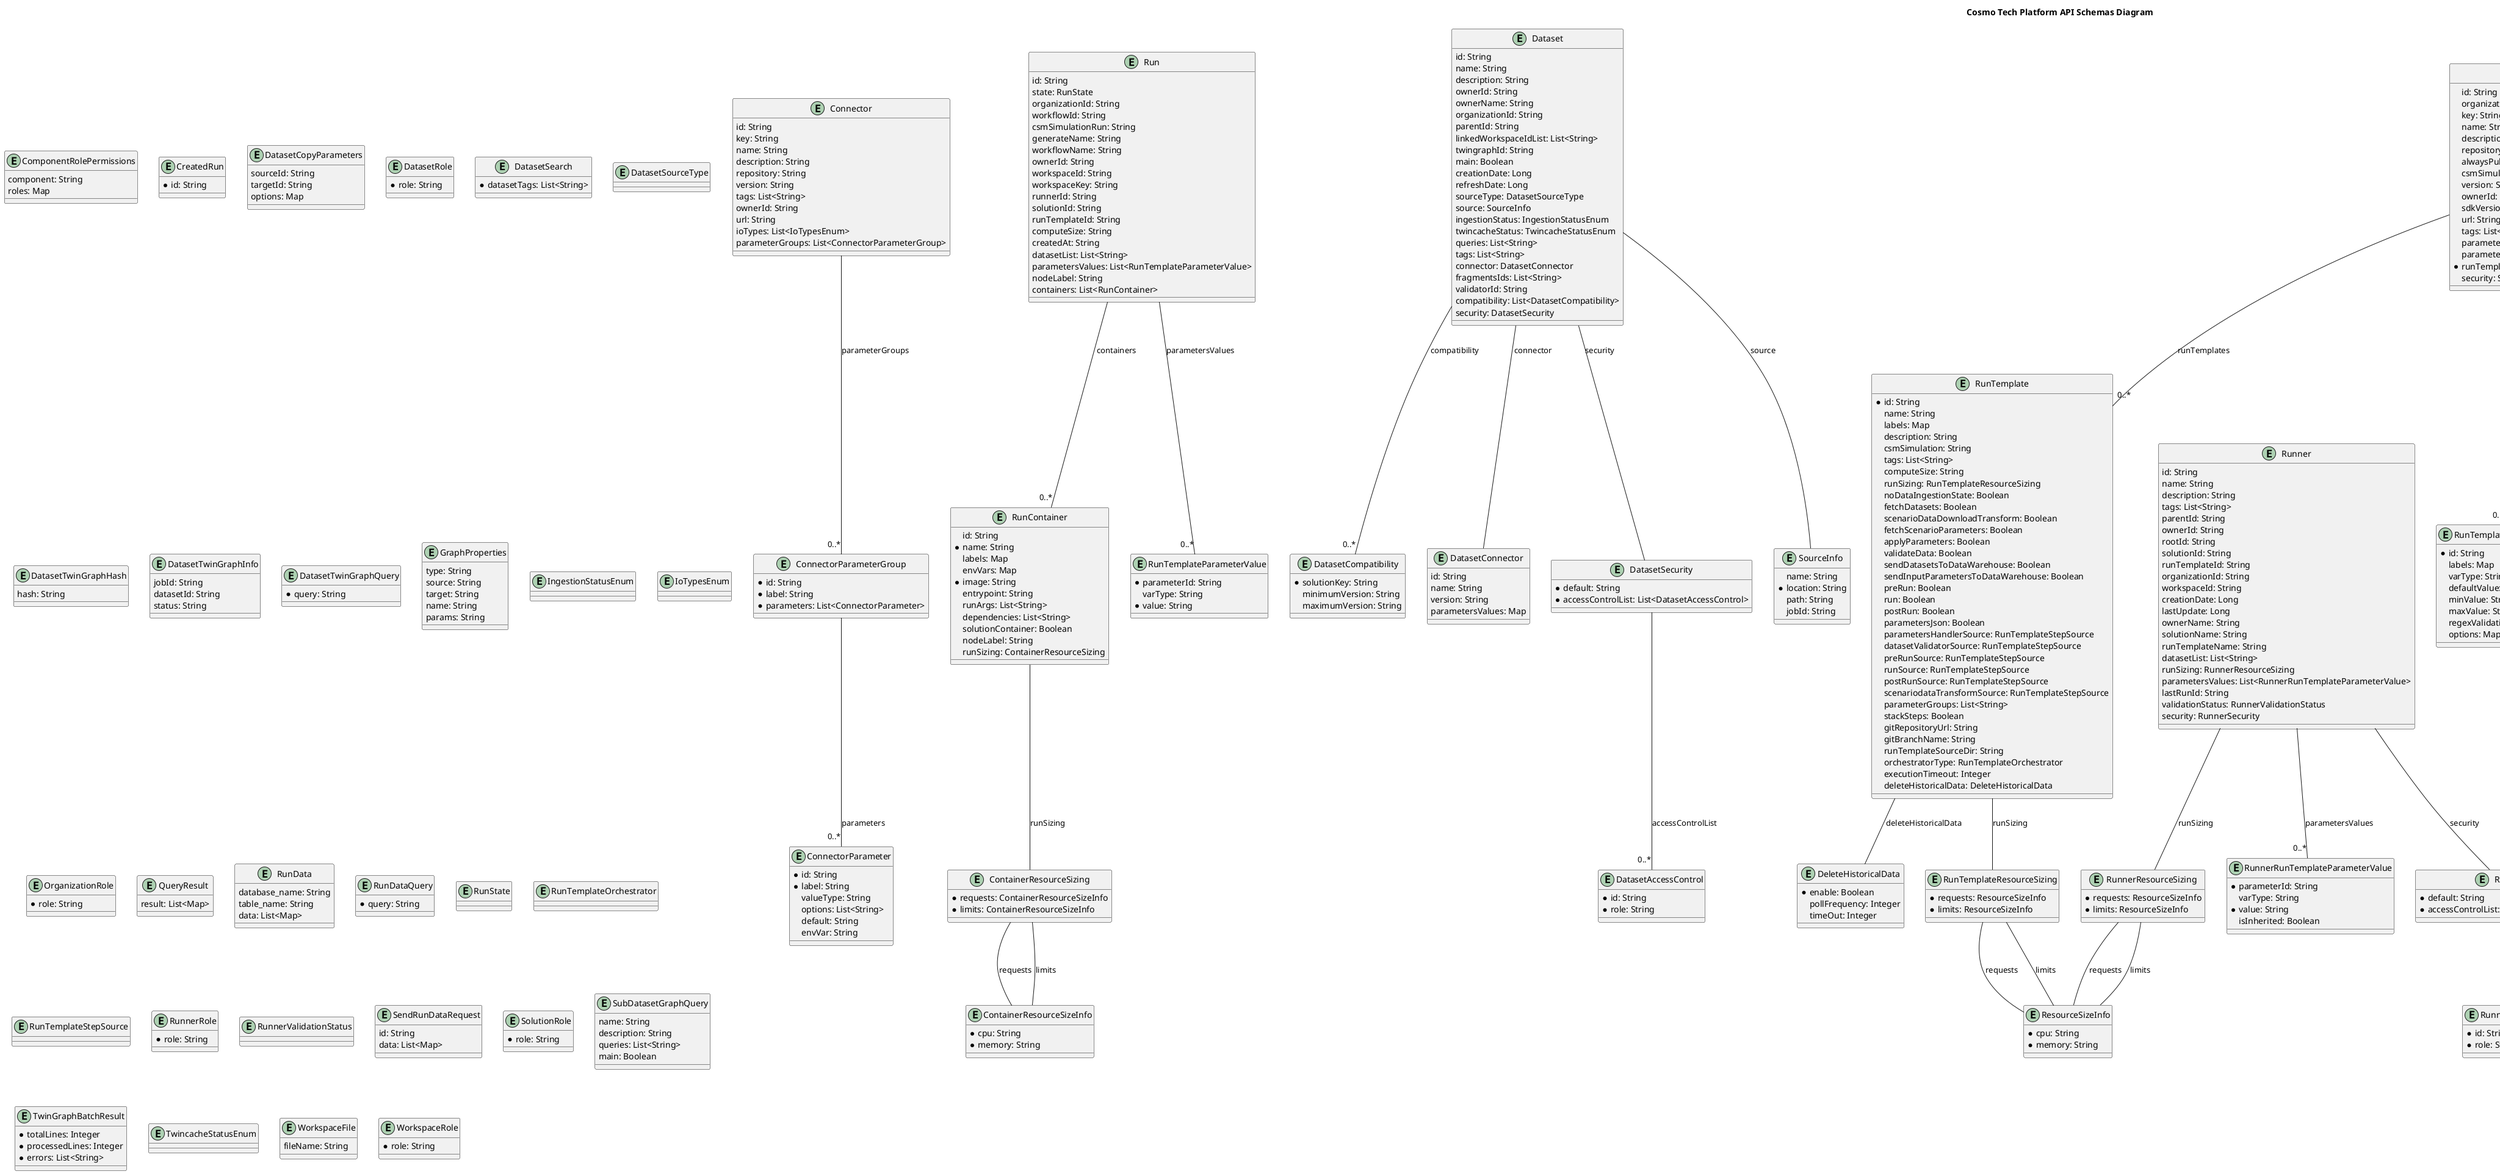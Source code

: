 @startuml

title Cosmo Tech Platform API Schemas Diagram

entity ComponentRolePermissions {
    component: String
    roles: Map
}

entity Connector {
    id: String
    key: String
    name: String
    description: String
    repository: String
    version: String
    tags: List<String>
    ownerId: String
    url: String
    ioTypes: List<IoTypesEnum>
    parameterGroups: List<ConnectorParameterGroup>
}

entity ConnectorParameter {
    * id: String
    * label: String
    valueType: String
    options: List<String>
    default: String
    envVar: String
}

entity ConnectorParameterGroup {
    * id: String
    * label: String
    * parameters: List<ConnectorParameter>
}

entity ContainerResourceSizeInfo {
    * cpu: String
    * memory: String
}

entity ContainerResourceSizing {
    * requests: ContainerResourceSizeInfo
    * limits: ContainerResourceSizeInfo
}

entity CreatedRun {
    * id: String
}

entity Dataset {
    id: String
    name: String
    description: String
    ownerId: String
    ownerName: String
    organizationId: String
    parentId: String
    linkedWorkspaceIdList: List<String>
    twingraphId: String
    main: Boolean
    creationDate: Long
    refreshDate: Long
    sourceType: DatasetSourceType
    source: SourceInfo
    ingestionStatus: IngestionStatusEnum
    twincacheStatus: TwincacheStatusEnum
    queries: List<String>
    tags: List<String>
    connector: DatasetConnector
    fragmentsIds: List<String>
    validatorId: String
    compatibility: List<DatasetCompatibility>
    security: DatasetSecurity
}

entity DatasetAccessControl {
    * id: String
    * role: String
}

entity DatasetCompatibility {
    * solutionKey: String
    minimumVersion: String
    maximumVersion: String
}

entity DatasetConnector {
    id: String
    name: String
    version: String
    parametersValues: Map
}

entity DatasetCopyParameters {
    sourceId: String
    targetId: String
    options: Map
}

entity DatasetRole {
    * role: String
}

entity DatasetSearch {
    * datasetTags: List<String>
}

entity DatasetSecurity {
    * default: String
    * accessControlList: List<DatasetAccessControl>
}

entity DatasetSourceType {
}

entity DatasetTwinGraphHash {
    hash: String
}

entity DatasetTwinGraphInfo {
    jobId: String
    datasetId: String
    status: String
}

entity DatasetTwinGraphQuery {
    * query: String
}

entity DeleteHistoricalData {
    * enable: Boolean
    pollFrequency: Integer
    timeOut: Integer
}

entity FileUploadMetadata {
    name: String
    size: Integer
}

entity FileUploadValidation {
    nodes: List<FileUploadMetadata>
    edges: List<FileUploadMetadata>
}

entity GraphProperties {
    type: String
    source: String
    target: String
    name: String
    params: String
}

entity IngestionStatusEnum {
}

entity IoTypesEnum {
}

entity Organization {
    id: String
    name: String
    ownerId: String
    security: OrganizationSecurity
}

entity OrganizationAccessControl {
    * id: String
    * role: String
}

entity OrganizationRole {
    * role: String
}

entity OrganizationSecurity {
    * default: String
    * accessControlList: List<OrganizationAccessControl>
}

entity QueryResult {
    result: List<Map>
}

entity ResourceSizeInfo {
    * cpu: String
    * memory: String
}

entity Run {
    id: String
    state: RunState
    organizationId: String
    workflowId: String
    csmSimulationRun: String
    generateName: String
    workflowName: String
    ownerId: String
    workspaceId: String
    workspaceKey: String
    runnerId: String
    solutionId: String
    runTemplateId: String
    computeSize: String
    createdAt: String
    datasetList: List<String>
    parametersValues: List<RunTemplateParameterValue>
    nodeLabel: String
    containers: List<RunContainer>
}

entity RunContainer {
    id: String
    * name: String
    labels: Map
    envVars: Map
    * image: String
    entrypoint: String
    runArgs: List<String>
    dependencies: List<String>
    solutionContainer: Boolean
    nodeLabel: String
    runSizing: ContainerResourceSizing
}

entity RunData {
    database_name: String
    table_name: String
    data: List<Map>
}

entity RunDataQuery {
    * query: String
}

entity RunLogs {
    * runId: String
    * logs: List<RunLogsEntry>
}

entity RunLogsEntry {
    * line: String
}

entity RunResourceRequested {
    cpu: Long
    memory: Long
}

entity RunState {
}

entity RunStatus {
    id: String
    organizationId: String
    workspaceId: String
    runnerId: String
    workflowId: String
    workflowName: String
    startTime: String
    endTime: String
    phase: String
    progress: String
    message: String
    estimatedDuration: Integer
    nodes: List<RunStatusNode>
    state: RunState
}

entity RunStatusNode {
    id: String
    name: String
    containerName: String
    outboundNodes: List<String>
    resourcesDuration: RunResourceRequested
    estimatedDuration: Integer
    hostNodeName: String
    message: String
    phase: String
    progress: String
    startTime: String
    endTime: String
}

entity RunTemplate {
    * id: String
    name: String
    labels: Map
    description: String
    csmSimulation: String
    tags: List<String>
    computeSize: String
    runSizing: RunTemplateResourceSizing
    noDataIngestionState: Boolean
    fetchDatasets: Boolean
    scenarioDataDownloadTransform: Boolean
    fetchScenarioParameters: Boolean
    applyParameters: Boolean
    validateData: Boolean
    sendDatasetsToDataWarehouse: Boolean
    sendInputParametersToDataWarehouse: Boolean
    preRun: Boolean
    run: Boolean
    postRun: Boolean
    parametersJson: Boolean
    parametersHandlerSource: RunTemplateStepSource
    datasetValidatorSource: RunTemplateStepSource
    preRunSource: RunTemplateStepSource
    runSource: RunTemplateStepSource
    postRunSource: RunTemplateStepSource
    scenariodataTransformSource: RunTemplateStepSource
    parameterGroups: List<String>
    stackSteps: Boolean
    gitRepositoryUrl: String
    gitBranchName: String
    runTemplateSourceDir: String
    orchestratorType: RunTemplateOrchestrator
    executionTimeout: Integer
    deleteHistoricalData: DeleteHistoricalData
}

entity RunTemplateOrchestrator {
}

entity RunTemplateParameter {
    * id: String
    labels: Map
    varType: String
    defaultValue: String
    minValue: String
    maxValue: String
    regexValidation: String
    options: Map
}

entity RunTemplateParameterGroup {
    * id: String
    labels: Map
    isTable: Boolean
    options: Map
    parentId: String
    parameters: List<String>
}

entity RunTemplateParameterValue {
    * parameterId: String
    varType: String
    * value: String
}

entity RunTemplateResourceSizing {
    * requests: ResourceSizeInfo
    * limits: ResourceSizeInfo
}

entity RunTemplateStepSource {
}

entity Runner {
    id: String
    name: String
    description: String
    tags: List<String>
    parentId: String
    ownerId: String
    rootId: String
    solutionId: String
    runTemplateId: String
    organizationId: String
    workspaceId: String
    creationDate: Long
    lastUpdate: Long
    ownerName: String
    solutionName: String
    runTemplateName: String
    datasetList: List<String>
    runSizing: RunnerResourceSizing
    parametersValues: List<RunnerRunTemplateParameterValue>
    lastRunId: String
    validationStatus: RunnerValidationStatus
    security: RunnerSecurity
}

entity RunnerAccessControl {
    * id: String
    * role: String
}

entity RunnerResourceSizing {
    * requests: ResourceSizeInfo
    * limits: ResourceSizeInfo
}

entity RunnerRole {
    * role: String
}

entity RunnerRunTemplateParameterValue {
    * parameterId: String
    varType: String
    * value: String
    isInherited: Boolean
}

entity RunnerSecurity {
    * default: String
    * accessControlList: List<RunnerAccessControl>
}

entity RunnerValidationStatus {
}

entity SendRunDataRequest {
    id: String
    data: List<Map>
}

entity Solution {
    id: String
    organizationId: String
    key: String
    name: String
    description: String
    repository: String
    alwaysPull: Boolean
    csmSimulator: String
    version: String
    ownerId: String
    sdkVersion: String
    url: String
    tags: List<String>
    parameters: List<RunTemplateParameter>
    parameterGroups: List<RunTemplateParameterGroup>
    * runTemplates: List<RunTemplate>
    security: SolutionSecurity
}

entity SolutionAccessControl {
    * id: String
    * role: String
}

entity SolutionRole {
    * role: String
}

entity SolutionSecurity {
    * default: String
    * accessControlList: List<SolutionAccessControl>
}

entity SourceInfo {
    name: String
    * location: String
    path: String
    jobId: String
}

entity SubDatasetGraphQuery {
    name: String
    description: String
    queries: List<String>
    main: Boolean
}

entity TwinGraphBatchResult {
    * totalLines: Integer
    * processedLines: Integer
    * errors: List<String>
}

entity TwincacheStatusEnum {
}

entity Workspace {
    id: String
    organizationId: String
    * key: String
    * name: String
    description: String
    linkedDatasetIdList: List<String>
    version: String
    tags: List<String>
    ownerId: String
    * solution: WorkspaceSolution
    webApp: WorkspaceWebApp
    sendInputToDataWarehouse: Boolean
    useDedicatedEventHubNamespace: Boolean
    dedicatedEventHubSasKeyName: String
    dedicatedEventHubAuthenticationStrategy: String
    sendScenarioRunToEventHub: Boolean
    sendScenarioMetadataToEventHub: Boolean
    datasetCopy: Boolean
    security: WorkspaceSecurity
}

entity WorkspaceAccessControl {
    * id: String
    * role: String
}

entity WorkspaceFile {
    fileName: String
}

entity WorkspaceRole {
    * role: String
}

entity WorkspaceSecurity {
    * default: String
    * accessControlList: List<WorkspaceAccessControl>
}

entity WorkspaceSolution {
    solutionId: String
    runTemplateFilter: List<String>
    defaultRunTemplateDataset: Map
}

entity WorkspaceWebApp {
    * url: String
    iframes: Map
    options: Map
}


RunTemplateResourceSizing -- ResourceSizeInfo : requests
RunTemplateResourceSizing -- ResourceSizeInfo : limits
DatasetSecurity -- "0..*" DatasetAccessControl : accessControlList
ContainerResourceSizing -- ContainerResourceSizeInfo : requests
ContainerResourceSizing -- ContainerResourceSizeInfo : limits
SolutionSecurity -- "0..*" SolutionAccessControl : accessControlList
RunLogs -- "0..*" RunLogsEntry : logs
WorkspaceSecurity -- "0..*" WorkspaceAccessControl : accessControlList
ConnectorParameterGroup -- "0..*" ConnectorParameter : parameters
RunContainer -- ContainerResourceSizing : runSizing
Connector -- "0..*" ConnectorParameterGroup : parameterGroups
Runner -- RunnerResourceSizing : runSizing
Runner -- "0..*" RunnerRunTemplateParameterValue : parametersValues
Runner -- RunnerSecurity : security
Organization -- OrganizationSecurity : security
RunStatus -- "0..*" RunStatusNode : nodes
FileUploadValidation -- "0..*" FileUploadMetadata : nodes
FileUploadValidation -- "0..*" FileUploadMetadata : edges
RunTemplate -- RunTemplateResourceSizing : runSizing
RunTemplate -- DeleteHistoricalData : deleteHistoricalData
RunnerSecurity -- "0..*" RunnerAccessControl : accessControlList
RunStatusNode -- RunResourceRequested : resourcesDuration
Solution -- "0..*" RunTemplateParameter : parameters
Solution -- "0..*" RunTemplateParameterGroup : parameterGroups
Solution -- "0..*" RunTemplate : runTemplates
Solution -- SolutionSecurity : security
Dataset -- SourceInfo : source
Dataset -- DatasetConnector : connector
Dataset -- "0..*" DatasetCompatibility : compatibility
Dataset -- DatasetSecurity : security
Run -- "0..*" RunTemplateParameterValue : parametersValues
Run -- "0..*" RunContainer : containers
OrganizationSecurity -- "0..*" OrganizationAccessControl : accessControlList
RunnerResourceSizing -- ResourceSizeInfo : requests
RunnerResourceSizing -- ResourceSizeInfo : limits
Workspace -- WorkspaceSolution : solution
Workspace -- WorkspaceWebApp : webApp
Workspace -- WorkspaceSecurity : security

@enduml